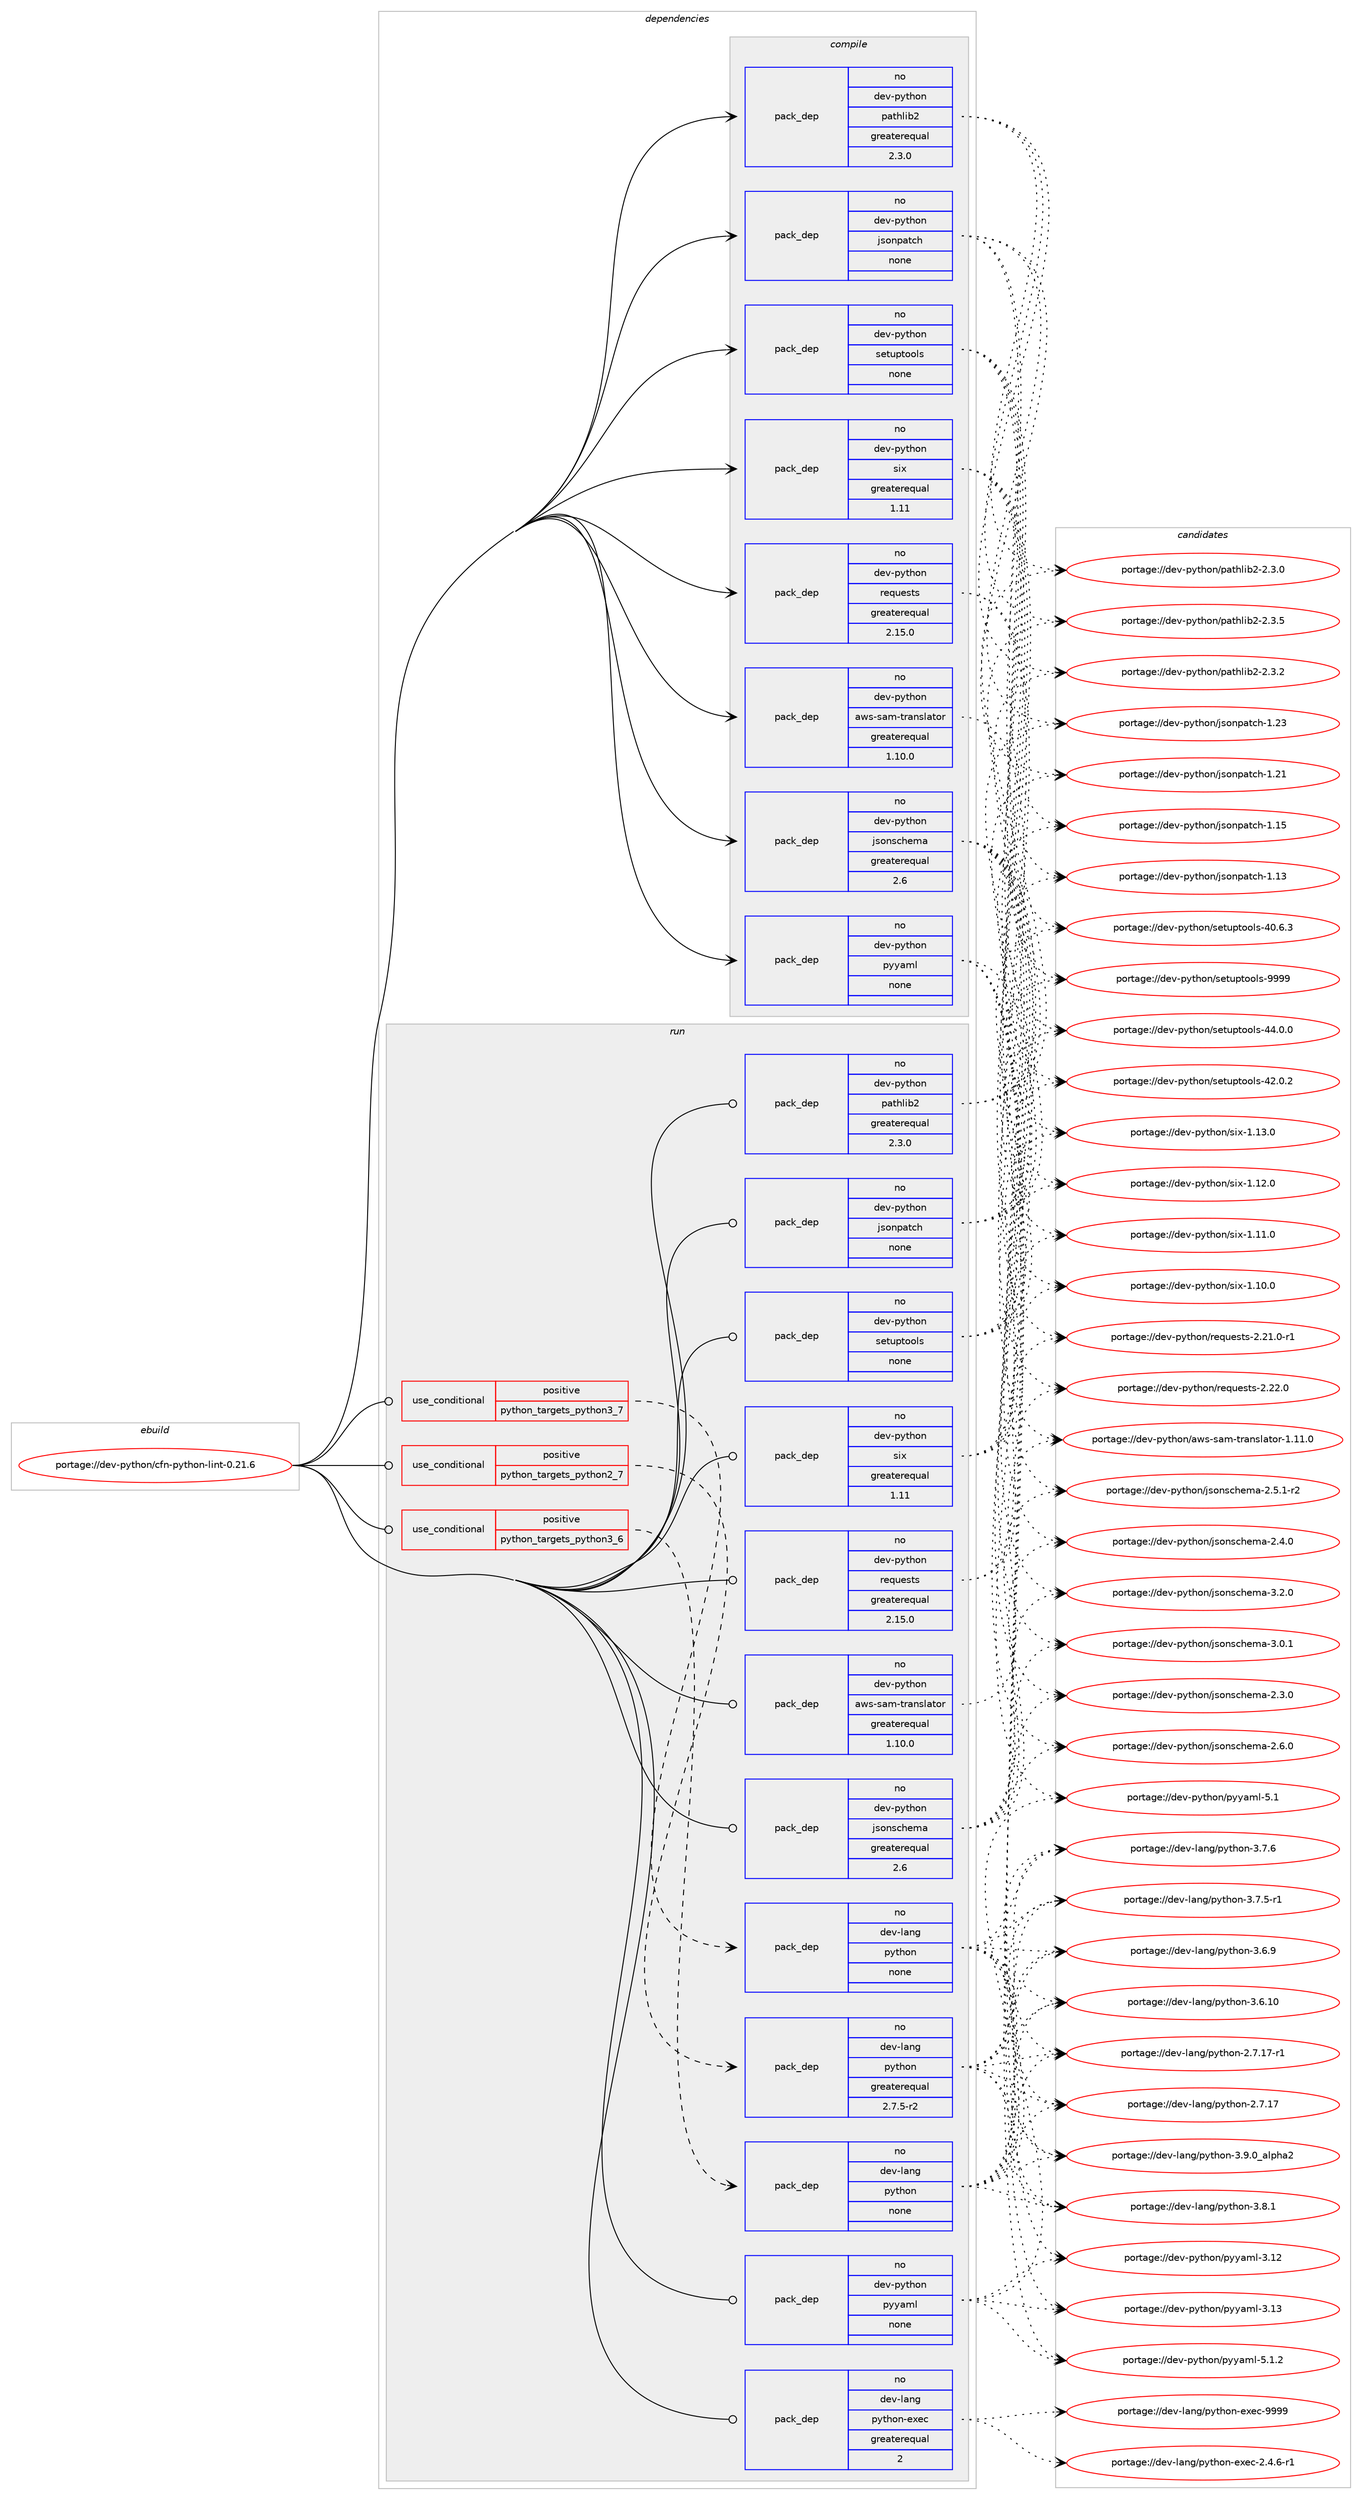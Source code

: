 digraph prolog {

# *************
# Graph options
# *************

newrank=true;
concentrate=true;
compound=true;
graph [rankdir=LR,fontname=Helvetica,fontsize=10,ranksep=1.5];#, ranksep=2.5, nodesep=0.2];
edge  [arrowhead=vee];
node  [fontname=Helvetica,fontsize=10];

# **********
# The ebuild
# **********

subgraph cluster_leftcol {
color=gray;
label=<<i>ebuild</i>>;
id [label="portage://dev-python/cfn-python-lint-0.21.6", color=red, width=4, href="../dev-python/cfn-python-lint-0.21.6.svg"];
}

# ****************
# The dependencies
# ****************

subgraph cluster_midcol {
color=gray;
label=<<i>dependencies</i>>;
subgraph cluster_compile {
fillcolor="#eeeeee";
style=filled;
label=<<i>compile</i>>;
subgraph pack344637 {
dependency467545 [label=<<TABLE BORDER="0" CELLBORDER="1" CELLSPACING="0" CELLPADDING="4" WIDTH="220"><TR><TD ROWSPAN="6" CELLPADDING="30">pack_dep</TD></TR><TR><TD WIDTH="110">no</TD></TR><TR><TD>dev-python</TD></TR><TR><TD>aws-sam-translator</TD></TR><TR><TD>greaterequal</TD></TR><TR><TD>1.10.0</TD></TR></TABLE>>, shape=none, color=blue];
}
id:e -> dependency467545:w [weight=20,style="solid",arrowhead="vee"];
subgraph pack344638 {
dependency467546 [label=<<TABLE BORDER="0" CELLBORDER="1" CELLSPACING="0" CELLPADDING="4" WIDTH="220"><TR><TD ROWSPAN="6" CELLPADDING="30">pack_dep</TD></TR><TR><TD WIDTH="110">no</TD></TR><TR><TD>dev-python</TD></TR><TR><TD>jsonpatch</TD></TR><TR><TD>none</TD></TR><TR><TD></TD></TR></TABLE>>, shape=none, color=blue];
}
id:e -> dependency467546:w [weight=20,style="solid",arrowhead="vee"];
subgraph pack344639 {
dependency467547 [label=<<TABLE BORDER="0" CELLBORDER="1" CELLSPACING="0" CELLPADDING="4" WIDTH="220"><TR><TD ROWSPAN="6" CELLPADDING="30">pack_dep</TD></TR><TR><TD WIDTH="110">no</TD></TR><TR><TD>dev-python</TD></TR><TR><TD>jsonschema</TD></TR><TR><TD>greaterequal</TD></TR><TR><TD>2.6</TD></TR></TABLE>>, shape=none, color=blue];
}
id:e -> dependency467547:w [weight=20,style="solid",arrowhead="vee"];
subgraph pack344640 {
dependency467548 [label=<<TABLE BORDER="0" CELLBORDER="1" CELLSPACING="0" CELLPADDING="4" WIDTH="220"><TR><TD ROWSPAN="6" CELLPADDING="30">pack_dep</TD></TR><TR><TD WIDTH="110">no</TD></TR><TR><TD>dev-python</TD></TR><TR><TD>pathlib2</TD></TR><TR><TD>greaterequal</TD></TR><TR><TD>2.3.0</TD></TR></TABLE>>, shape=none, color=blue];
}
id:e -> dependency467548:w [weight=20,style="solid",arrowhead="vee"];
subgraph pack344641 {
dependency467549 [label=<<TABLE BORDER="0" CELLBORDER="1" CELLSPACING="0" CELLPADDING="4" WIDTH="220"><TR><TD ROWSPAN="6" CELLPADDING="30">pack_dep</TD></TR><TR><TD WIDTH="110">no</TD></TR><TR><TD>dev-python</TD></TR><TR><TD>pyyaml</TD></TR><TR><TD>none</TD></TR><TR><TD></TD></TR></TABLE>>, shape=none, color=blue];
}
id:e -> dependency467549:w [weight=20,style="solid",arrowhead="vee"];
subgraph pack344642 {
dependency467550 [label=<<TABLE BORDER="0" CELLBORDER="1" CELLSPACING="0" CELLPADDING="4" WIDTH="220"><TR><TD ROWSPAN="6" CELLPADDING="30">pack_dep</TD></TR><TR><TD WIDTH="110">no</TD></TR><TR><TD>dev-python</TD></TR><TR><TD>requests</TD></TR><TR><TD>greaterequal</TD></TR><TR><TD>2.15.0</TD></TR></TABLE>>, shape=none, color=blue];
}
id:e -> dependency467550:w [weight=20,style="solid",arrowhead="vee"];
subgraph pack344643 {
dependency467551 [label=<<TABLE BORDER="0" CELLBORDER="1" CELLSPACING="0" CELLPADDING="4" WIDTH="220"><TR><TD ROWSPAN="6" CELLPADDING="30">pack_dep</TD></TR><TR><TD WIDTH="110">no</TD></TR><TR><TD>dev-python</TD></TR><TR><TD>setuptools</TD></TR><TR><TD>none</TD></TR><TR><TD></TD></TR></TABLE>>, shape=none, color=blue];
}
id:e -> dependency467551:w [weight=20,style="solid",arrowhead="vee"];
subgraph pack344644 {
dependency467552 [label=<<TABLE BORDER="0" CELLBORDER="1" CELLSPACING="0" CELLPADDING="4" WIDTH="220"><TR><TD ROWSPAN="6" CELLPADDING="30">pack_dep</TD></TR><TR><TD WIDTH="110">no</TD></TR><TR><TD>dev-python</TD></TR><TR><TD>six</TD></TR><TR><TD>greaterequal</TD></TR><TR><TD>1.11</TD></TR></TABLE>>, shape=none, color=blue];
}
id:e -> dependency467552:w [weight=20,style="solid",arrowhead="vee"];
}
subgraph cluster_compileandrun {
fillcolor="#eeeeee";
style=filled;
label=<<i>compile and run</i>>;
}
subgraph cluster_run {
fillcolor="#eeeeee";
style=filled;
label=<<i>run</i>>;
subgraph cond117901 {
dependency467553 [label=<<TABLE BORDER="0" CELLBORDER="1" CELLSPACING="0" CELLPADDING="4"><TR><TD ROWSPAN="3" CELLPADDING="10">use_conditional</TD></TR><TR><TD>positive</TD></TR><TR><TD>python_targets_python2_7</TD></TR></TABLE>>, shape=none, color=red];
subgraph pack344645 {
dependency467554 [label=<<TABLE BORDER="0" CELLBORDER="1" CELLSPACING="0" CELLPADDING="4" WIDTH="220"><TR><TD ROWSPAN="6" CELLPADDING="30">pack_dep</TD></TR><TR><TD WIDTH="110">no</TD></TR><TR><TD>dev-lang</TD></TR><TR><TD>python</TD></TR><TR><TD>greaterequal</TD></TR><TR><TD>2.7.5-r2</TD></TR></TABLE>>, shape=none, color=blue];
}
dependency467553:e -> dependency467554:w [weight=20,style="dashed",arrowhead="vee"];
}
id:e -> dependency467553:w [weight=20,style="solid",arrowhead="odot"];
subgraph cond117902 {
dependency467555 [label=<<TABLE BORDER="0" CELLBORDER="1" CELLSPACING="0" CELLPADDING="4"><TR><TD ROWSPAN="3" CELLPADDING="10">use_conditional</TD></TR><TR><TD>positive</TD></TR><TR><TD>python_targets_python3_6</TD></TR></TABLE>>, shape=none, color=red];
subgraph pack344646 {
dependency467556 [label=<<TABLE BORDER="0" CELLBORDER="1" CELLSPACING="0" CELLPADDING="4" WIDTH="220"><TR><TD ROWSPAN="6" CELLPADDING="30">pack_dep</TD></TR><TR><TD WIDTH="110">no</TD></TR><TR><TD>dev-lang</TD></TR><TR><TD>python</TD></TR><TR><TD>none</TD></TR><TR><TD></TD></TR></TABLE>>, shape=none, color=blue];
}
dependency467555:e -> dependency467556:w [weight=20,style="dashed",arrowhead="vee"];
}
id:e -> dependency467555:w [weight=20,style="solid",arrowhead="odot"];
subgraph cond117903 {
dependency467557 [label=<<TABLE BORDER="0" CELLBORDER="1" CELLSPACING="0" CELLPADDING="4"><TR><TD ROWSPAN="3" CELLPADDING="10">use_conditional</TD></TR><TR><TD>positive</TD></TR><TR><TD>python_targets_python3_7</TD></TR></TABLE>>, shape=none, color=red];
subgraph pack344647 {
dependency467558 [label=<<TABLE BORDER="0" CELLBORDER="1" CELLSPACING="0" CELLPADDING="4" WIDTH="220"><TR><TD ROWSPAN="6" CELLPADDING="30">pack_dep</TD></TR><TR><TD WIDTH="110">no</TD></TR><TR><TD>dev-lang</TD></TR><TR><TD>python</TD></TR><TR><TD>none</TD></TR><TR><TD></TD></TR></TABLE>>, shape=none, color=blue];
}
dependency467557:e -> dependency467558:w [weight=20,style="dashed",arrowhead="vee"];
}
id:e -> dependency467557:w [weight=20,style="solid",arrowhead="odot"];
subgraph pack344648 {
dependency467559 [label=<<TABLE BORDER="0" CELLBORDER="1" CELLSPACING="0" CELLPADDING="4" WIDTH="220"><TR><TD ROWSPAN="6" CELLPADDING="30">pack_dep</TD></TR><TR><TD WIDTH="110">no</TD></TR><TR><TD>dev-lang</TD></TR><TR><TD>python-exec</TD></TR><TR><TD>greaterequal</TD></TR><TR><TD>2</TD></TR></TABLE>>, shape=none, color=blue];
}
id:e -> dependency467559:w [weight=20,style="solid",arrowhead="odot"];
subgraph pack344649 {
dependency467560 [label=<<TABLE BORDER="0" CELLBORDER="1" CELLSPACING="0" CELLPADDING="4" WIDTH="220"><TR><TD ROWSPAN="6" CELLPADDING="30">pack_dep</TD></TR><TR><TD WIDTH="110">no</TD></TR><TR><TD>dev-python</TD></TR><TR><TD>aws-sam-translator</TD></TR><TR><TD>greaterequal</TD></TR><TR><TD>1.10.0</TD></TR></TABLE>>, shape=none, color=blue];
}
id:e -> dependency467560:w [weight=20,style="solid",arrowhead="odot"];
subgraph pack344650 {
dependency467561 [label=<<TABLE BORDER="0" CELLBORDER="1" CELLSPACING="0" CELLPADDING="4" WIDTH="220"><TR><TD ROWSPAN="6" CELLPADDING="30">pack_dep</TD></TR><TR><TD WIDTH="110">no</TD></TR><TR><TD>dev-python</TD></TR><TR><TD>jsonpatch</TD></TR><TR><TD>none</TD></TR><TR><TD></TD></TR></TABLE>>, shape=none, color=blue];
}
id:e -> dependency467561:w [weight=20,style="solid",arrowhead="odot"];
subgraph pack344651 {
dependency467562 [label=<<TABLE BORDER="0" CELLBORDER="1" CELLSPACING="0" CELLPADDING="4" WIDTH="220"><TR><TD ROWSPAN="6" CELLPADDING="30">pack_dep</TD></TR><TR><TD WIDTH="110">no</TD></TR><TR><TD>dev-python</TD></TR><TR><TD>jsonschema</TD></TR><TR><TD>greaterequal</TD></TR><TR><TD>2.6</TD></TR></TABLE>>, shape=none, color=blue];
}
id:e -> dependency467562:w [weight=20,style="solid",arrowhead="odot"];
subgraph pack344652 {
dependency467563 [label=<<TABLE BORDER="0" CELLBORDER="1" CELLSPACING="0" CELLPADDING="4" WIDTH="220"><TR><TD ROWSPAN="6" CELLPADDING="30">pack_dep</TD></TR><TR><TD WIDTH="110">no</TD></TR><TR><TD>dev-python</TD></TR><TR><TD>pathlib2</TD></TR><TR><TD>greaterequal</TD></TR><TR><TD>2.3.0</TD></TR></TABLE>>, shape=none, color=blue];
}
id:e -> dependency467563:w [weight=20,style="solid",arrowhead="odot"];
subgraph pack344653 {
dependency467564 [label=<<TABLE BORDER="0" CELLBORDER="1" CELLSPACING="0" CELLPADDING="4" WIDTH="220"><TR><TD ROWSPAN="6" CELLPADDING="30">pack_dep</TD></TR><TR><TD WIDTH="110">no</TD></TR><TR><TD>dev-python</TD></TR><TR><TD>pyyaml</TD></TR><TR><TD>none</TD></TR><TR><TD></TD></TR></TABLE>>, shape=none, color=blue];
}
id:e -> dependency467564:w [weight=20,style="solid",arrowhead="odot"];
subgraph pack344654 {
dependency467565 [label=<<TABLE BORDER="0" CELLBORDER="1" CELLSPACING="0" CELLPADDING="4" WIDTH="220"><TR><TD ROWSPAN="6" CELLPADDING="30">pack_dep</TD></TR><TR><TD WIDTH="110">no</TD></TR><TR><TD>dev-python</TD></TR><TR><TD>requests</TD></TR><TR><TD>greaterequal</TD></TR><TR><TD>2.15.0</TD></TR></TABLE>>, shape=none, color=blue];
}
id:e -> dependency467565:w [weight=20,style="solid",arrowhead="odot"];
subgraph pack344655 {
dependency467566 [label=<<TABLE BORDER="0" CELLBORDER="1" CELLSPACING="0" CELLPADDING="4" WIDTH="220"><TR><TD ROWSPAN="6" CELLPADDING="30">pack_dep</TD></TR><TR><TD WIDTH="110">no</TD></TR><TR><TD>dev-python</TD></TR><TR><TD>setuptools</TD></TR><TR><TD>none</TD></TR><TR><TD></TD></TR></TABLE>>, shape=none, color=blue];
}
id:e -> dependency467566:w [weight=20,style="solid",arrowhead="odot"];
subgraph pack344656 {
dependency467567 [label=<<TABLE BORDER="0" CELLBORDER="1" CELLSPACING="0" CELLPADDING="4" WIDTH="220"><TR><TD ROWSPAN="6" CELLPADDING="30">pack_dep</TD></TR><TR><TD WIDTH="110">no</TD></TR><TR><TD>dev-python</TD></TR><TR><TD>six</TD></TR><TR><TD>greaterequal</TD></TR><TR><TD>1.11</TD></TR></TABLE>>, shape=none, color=blue];
}
id:e -> dependency467567:w [weight=20,style="solid",arrowhead="odot"];
}
}

# **************
# The candidates
# **************

subgraph cluster_choices {
rank=same;
color=gray;
label=<<i>candidates</i>>;

subgraph choice344637 {
color=black;
nodesep=1;
choice100101118451121211161041111104797119115451159710945116114971101151089711611111445494649494648 [label="portage://dev-python/aws-sam-translator-1.11.0", color=red, width=4,href="../dev-python/aws-sam-translator-1.11.0.svg"];
dependency467545:e -> choice100101118451121211161041111104797119115451159710945116114971101151089711611111445494649494648:w [style=dotted,weight="100"];
}
subgraph choice344638 {
color=black;
nodesep=1;
choice100101118451121211161041111104710611511111011297116991044549465051 [label="portage://dev-python/jsonpatch-1.23", color=red, width=4,href="../dev-python/jsonpatch-1.23.svg"];
choice100101118451121211161041111104710611511111011297116991044549465049 [label="portage://dev-python/jsonpatch-1.21", color=red, width=4,href="../dev-python/jsonpatch-1.21.svg"];
choice100101118451121211161041111104710611511111011297116991044549464953 [label="portage://dev-python/jsonpatch-1.15", color=red, width=4,href="../dev-python/jsonpatch-1.15.svg"];
choice100101118451121211161041111104710611511111011297116991044549464951 [label="portage://dev-python/jsonpatch-1.13", color=red, width=4,href="../dev-python/jsonpatch-1.13.svg"];
dependency467546:e -> choice100101118451121211161041111104710611511111011297116991044549465051:w [style=dotted,weight="100"];
dependency467546:e -> choice100101118451121211161041111104710611511111011297116991044549465049:w [style=dotted,weight="100"];
dependency467546:e -> choice100101118451121211161041111104710611511111011297116991044549464953:w [style=dotted,weight="100"];
dependency467546:e -> choice100101118451121211161041111104710611511111011297116991044549464951:w [style=dotted,weight="100"];
}
subgraph choice344639 {
color=black;
nodesep=1;
choice10010111845112121116104111110471061151111101159910410110997455146504648 [label="portage://dev-python/jsonschema-3.2.0", color=red, width=4,href="../dev-python/jsonschema-3.2.0.svg"];
choice10010111845112121116104111110471061151111101159910410110997455146484649 [label="portage://dev-python/jsonschema-3.0.1", color=red, width=4,href="../dev-python/jsonschema-3.0.1.svg"];
choice10010111845112121116104111110471061151111101159910410110997455046544648 [label="portage://dev-python/jsonschema-2.6.0", color=red, width=4,href="../dev-python/jsonschema-2.6.0.svg"];
choice100101118451121211161041111104710611511111011599104101109974550465346494511450 [label="portage://dev-python/jsonschema-2.5.1-r2", color=red, width=4,href="../dev-python/jsonschema-2.5.1-r2.svg"];
choice10010111845112121116104111110471061151111101159910410110997455046524648 [label="portage://dev-python/jsonschema-2.4.0", color=red, width=4,href="../dev-python/jsonschema-2.4.0.svg"];
choice10010111845112121116104111110471061151111101159910410110997455046514648 [label="portage://dev-python/jsonschema-2.3.0", color=red, width=4,href="../dev-python/jsonschema-2.3.0.svg"];
dependency467547:e -> choice10010111845112121116104111110471061151111101159910410110997455146504648:w [style=dotted,weight="100"];
dependency467547:e -> choice10010111845112121116104111110471061151111101159910410110997455146484649:w [style=dotted,weight="100"];
dependency467547:e -> choice10010111845112121116104111110471061151111101159910410110997455046544648:w [style=dotted,weight="100"];
dependency467547:e -> choice100101118451121211161041111104710611511111011599104101109974550465346494511450:w [style=dotted,weight="100"];
dependency467547:e -> choice10010111845112121116104111110471061151111101159910410110997455046524648:w [style=dotted,weight="100"];
dependency467547:e -> choice10010111845112121116104111110471061151111101159910410110997455046514648:w [style=dotted,weight="100"];
}
subgraph choice344640 {
color=black;
nodesep=1;
choice1001011184511212111610411111047112971161041081059850455046514653 [label="portage://dev-python/pathlib2-2.3.5", color=red, width=4,href="../dev-python/pathlib2-2.3.5.svg"];
choice1001011184511212111610411111047112971161041081059850455046514650 [label="portage://dev-python/pathlib2-2.3.2", color=red, width=4,href="../dev-python/pathlib2-2.3.2.svg"];
choice1001011184511212111610411111047112971161041081059850455046514648 [label="portage://dev-python/pathlib2-2.3.0", color=red, width=4,href="../dev-python/pathlib2-2.3.0.svg"];
dependency467548:e -> choice1001011184511212111610411111047112971161041081059850455046514653:w [style=dotted,weight="100"];
dependency467548:e -> choice1001011184511212111610411111047112971161041081059850455046514650:w [style=dotted,weight="100"];
dependency467548:e -> choice1001011184511212111610411111047112971161041081059850455046514648:w [style=dotted,weight="100"];
}
subgraph choice344641 {
color=black;
nodesep=1;
choice100101118451121211161041111104711212112197109108455346494650 [label="portage://dev-python/pyyaml-5.1.2", color=red, width=4,href="../dev-python/pyyaml-5.1.2.svg"];
choice10010111845112121116104111110471121211219710910845534649 [label="portage://dev-python/pyyaml-5.1", color=red, width=4,href="../dev-python/pyyaml-5.1.svg"];
choice1001011184511212111610411111047112121121971091084551464951 [label="portage://dev-python/pyyaml-3.13", color=red, width=4,href="../dev-python/pyyaml-3.13.svg"];
choice1001011184511212111610411111047112121121971091084551464950 [label="portage://dev-python/pyyaml-3.12", color=red, width=4,href="../dev-python/pyyaml-3.12.svg"];
dependency467549:e -> choice100101118451121211161041111104711212112197109108455346494650:w [style=dotted,weight="100"];
dependency467549:e -> choice10010111845112121116104111110471121211219710910845534649:w [style=dotted,weight="100"];
dependency467549:e -> choice1001011184511212111610411111047112121121971091084551464951:w [style=dotted,weight="100"];
dependency467549:e -> choice1001011184511212111610411111047112121121971091084551464950:w [style=dotted,weight="100"];
}
subgraph choice344642 {
color=black;
nodesep=1;
choice100101118451121211161041111104711410111311710111511611545504650504648 [label="portage://dev-python/requests-2.22.0", color=red, width=4,href="../dev-python/requests-2.22.0.svg"];
choice1001011184511212111610411111047114101113117101115116115455046504946484511449 [label="portage://dev-python/requests-2.21.0-r1", color=red, width=4,href="../dev-python/requests-2.21.0-r1.svg"];
dependency467550:e -> choice100101118451121211161041111104711410111311710111511611545504650504648:w [style=dotted,weight="100"];
dependency467550:e -> choice1001011184511212111610411111047114101113117101115116115455046504946484511449:w [style=dotted,weight="100"];
}
subgraph choice344643 {
color=black;
nodesep=1;
choice10010111845112121116104111110471151011161171121161111111081154557575757 [label="portage://dev-python/setuptools-9999", color=red, width=4,href="../dev-python/setuptools-9999.svg"];
choice100101118451121211161041111104711510111611711211611111110811545525246484648 [label="portage://dev-python/setuptools-44.0.0", color=red, width=4,href="../dev-python/setuptools-44.0.0.svg"];
choice100101118451121211161041111104711510111611711211611111110811545525046484650 [label="portage://dev-python/setuptools-42.0.2", color=red, width=4,href="../dev-python/setuptools-42.0.2.svg"];
choice100101118451121211161041111104711510111611711211611111110811545524846544651 [label="portage://dev-python/setuptools-40.6.3", color=red, width=4,href="../dev-python/setuptools-40.6.3.svg"];
dependency467551:e -> choice10010111845112121116104111110471151011161171121161111111081154557575757:w [style=dotted,weight="100"];
dependency467551:e -> choice100101118451121211161041111104711510111611711211611111110811545525246484648:w [style=dotted,weight="100"];
dependency467551:e -> choice100101118451121211161041111104711510111611711211611111110811545525046484650:w [style=dotted,weight="100"];
dependency467551:e -> choice100101118451121211161041111104711510111611711211611111110811545524846544651:w [style=dotted,weight="100"];
}
subgraph choice344644 {
color=black;
nodesep=1;
choice100101118451121211161041111104711510512045494649514648 [label="portage://dev-python/six-1.13.0", color=red, width=4,href="../dev-python/six-1.13.0.svg"];
choice100101118451121211161041111104711510512045494649504648 [label="portage://dev-python/six-1.12.0", color=red, width=4,href="../dev-python/six-1.12.0.svg"];
choice100101118451121211161041111104711510512045494649494648 [label="portage://dev-python/six-1.11.0", color=red, width=4,href="../dev-python/six-1.11.0.svg"];
choice100101118451121211161041111104711510512045494649484648 [label="portage://dev-python/six-1.10.0", color=red, width=4,href="../dev-python/six-1.10.0.svg"];
dependency467552:e -> choice100101118451121211161041111104711510512045494649514648:w [style=dotted,weight="100"];
dependency467552:e -> choice100101118451121211161041111104711510512045494649504648:w [style=dotted,weight="100"];
dependency467552:e -> choice100101118451121211161041111104711510512045494649494648:w [style=dotted,weight="100"];
dependency467552:e -> choice100101118451121211161041111104711510512045494649484648:w [style=dotted,weight="100"];
}
subgraph choice344645 {
color=black;
nodesep=1;
choice10010111845108971101034711212111610411111045514657464895971081121049750 [label="portage://dev-lang/python-3.9.0_alpha2", color=red, width=4,href="../dev-lang/python-3.9.0_alpha2.svg"];
choice100101118451089711010347112121116104111110455146564649 [label="portage://dev-lang/python-3.8.1", color=red, width=4,href="../dev-lang/python-3.8.1.svg"];
choice100101118451089711010347112121116104111110455146554654 [label="portage://dev-lang/python-3.7.6", color=red, width=4,href="../dev-lang/python-3.7.6.svg"];
choice1001011184510897110103471121211161041111104551465546534511449 [label="portage://dev-lang/python-3.7.5-r1", color=red, width=4,href="../dev-lang/python-3.7.5-r1.svg"];
choice100101118451089711010347112121116104111110455146544657 [label="portage://dev-lang/python-3.6.9", color=red, width=4,href="../dev-lang/python-3.6.9.svg"];
choice10010111845108971101034711212111610411111045514654464948 [label="portage://dev-lang/python-3.6.10", color=red, width=4,href="../dev-lang/python-3.6.10.svg"];
choice100101118451089711010347112121116104111110455046554649554511449 [label="portage://dev-lang/python-2.7.17-r1", color=red, width=4,href="../dev-lang/python-2.7.17-r1.svg"];
choice10010111845108971101034711212111610411111045504655464955 [label="portage://dev-lang/python-2.7.17", color=red, width=4,href="../dev-lang/python-2.7.17.svg"];
dependency467554:e -> choice10010111845108971101034711212111610411111045514657464895971081121049750:w [style=dotted,weight="100"];
dependency467554:e -> choice100101118451089711010347112121116104111110455146564649:w [style=dotted,weight="100"];
dependency467554:e -> choice100101118451089711010347112121116104111110455146554654:w [style=dotted,weight="100"];
dependency467554:e -> choice1001011184510897110103471121211161041111104551465546534511449:w [style=dotted,weight="100"];
dependency467554:e -> choice100101118451089711010347112121116104111110455146544657:w [style=dotted,weight="100"];
dependency467554:e -> choice10010111845108971101034711212111610411111045514654464948:w [style=dotted,weight="100"];
dependency467554:e -> choice100101118451089711010347112121116104111110455046554649554511449:w [style=dotted,weight="100"];
dependency467554:e -> choice10010111845108971101034711212111610411111045504655464955:w [style=dotted,weight="100"];
}
subgraph choice344646 {
color=black;
nodesep=1;
choice10010111845108971101034711212111610411111045514657464895971081121049750 [label="portage://dev-lang/python-3.9.0_alpha2", color=red, width=4,href="../dev-lang/python-3.9.0_alpha2.svg"];
choice100101118451089711010347112121116104111110455146564649 [label="portage://dev-lang/python-3.8.1", color=red, width=4,href="../dev-lang/python-3.8.1.svg"];
choice100101118451089711010347112121116104111110455146554654 [label="portage://dev-lang/python-3.7.6", color=red, width=4,href="../dev-lang/python-3.7.6.svg"];
choice1001011184510897110103471121211161041111104551465546534511449 [label="portage://dev-lang/python-3.7.5-r1", color=red, width=4,href="../dev-lang/python-3.7.5-r1.svg"];
choice100101118451089711010347112121116104111110455146544657 [label="portage://dev-lang/python-3.6.9", color=red, width=4,href="../dev-lang/python-3.6.9.svg"];
choice10010111845108971101034711212111610411111045514654464948 [label="portage://dev-lang/python-3.6.10", color=red, width=4,href="../dev-lang/python-3.6.10.svg"];
choice100101118451089711010347112121116104111110455046554649554511449 [label="portage://dev-lang/python-2.7.17-r1", color=red, width=4,href="../dev-lang/python-2.7.17-r1.svg"];
choice10010111845108971101034711212111610411111045504655464955 [label="portage://dev-lang/python-2.7.17", color=red, width=4,href="../dev-lang/python-2.7.17.svg"];
dependency467556:e -> choice10010111845108971101034711212111610411111045514657464895971081121049750:w [style=dotted,weight="100"];
dependency467556:e -> choice100101118451089711010347112121116104111110455146564649:w [style=dotted,weight="100"];
dependency467556:e -> choice100101118451089711010347112121116104111110455146554654:w [style=dotted,weight="100"];
dependency467556:e -> choice1001011184510897110103471121211161041111104551465546534511449:w [style=dotted,weight="100"];
dependency467556:e -> choice100101118451089711010347112121116104111110455146544657:w [style=dotted,weight="100"];
dependency467556:e -> choice10010111845108971101034711212111610411111045514654464948:w [style=dotted,weight="100"];
dependency467556:e -> choice100101118451089711010347112121116104111110455046554649554511449:w [style=dotted,weight="100"];
dependency467556:e -> choice10010111845108971101034711212111610411111045504655464955:w [style=dotted,weight="100"];
}
subgraph choice344647 {
color=black;
nodesep=1;
choice10010111845108971101034711212111610411111045514657464895971081121049750 [label="portage://dev-lang/python-3.9.0_alpha2", color=red, width=4,href="../dev-lang/python-3.9.0_alpha2.svg"];
choice100101118451089711010347112121116104111110455146564649 [label="portage://dev-lang/python-3.8.1", color=red, width=4,href="../dev-lang/python-3.8.1.svg"];
choice100101118451089711010347112121116104111110455146554654 [label="portage://dev-lang/python-3.7.6", color=red, width=4,href="../dev-lang/python-3.7.6.svg"];
choice1001011184510897110103471121211161041111104551465546534511449 [label="portage://dev-lang/python-3.7.5-r1", color=red, width=4,href="../dev-lang/python-3.7.5-r1.svg"];
choice100101118451089711010347112121116104111110455146544657 [label="portage://dev-lang/python-3.6.9", color=red, width=4,href="../dev-lang/python-3.6.9.svg"];
choice10010111845108971101034711212111610411111045514654464948 [label="portage://dev-lang/python-3.6.10", color=red, width=4,href="../dev-lang/python-3.6.10.svg"];
choice100101118451089711010347112121116104111110455046554649554511449 [label="portage://dev-lang/python-2.7.17-r1", color=red, width=4,href="../dev-lang/python-2.7.17-r1.svg"];
choice10010111845108971101034711212111610411111045504655464955 [label="portage://dev-lang/python-2.7.17", color=red, width=4,href="../dev-lang/python-2.7.17.svg"];
dependency467558:e -> choice10010111845108971101034711212111610411111045514657464895971081121049750:w [style=dotted,weight="100"];
dependency467558:e -> choice100101118451089711010347112121116104111110455146564649:w [style=dotted,weight="100"];
dependency467558:e -> choice100101118451089711010347112121116104111110455146554654:w [style=dotted,weight="100"];
dependency467558:e -> choice1001011184510897110103471121211161041111104551465546534511449:w [style=dotted,weight="100"];
dependency467558:e -> choice100101118451089711010347112121116104111110455146544657:w [style=dotted,weight="100"];
dependency467558:e -> choice10010111845108971101034711212111610411111045514654464948:w [style=dotted,weight="100"];
dependency467558:e -> choice100101118451089711010347112121116104111110455046554649554511449:w [style=dotted,weight="100"];
dependency467558:e -> choice10010111845108971101034711212111610411111045504655464955:w [style=dotted,weight="100"];
}
subgraph choice344648 {
color=black;
nodesep=1;
choice10010111845108971101034711212111610411111045101120101994557575757 [label="portage://dev-lang/python-exec-9999", color=red, width=4,href="../dev-lang/python-exec-9999.svg"];
choice10010111845108971101034711212111610411111045101120101994550465246544511449 [label="portage://dev-lang/python-exec-2.4.6-r1", color=red, width=4,href="../dev-lang/python-exec-2.4.6-r1.svg"];
dependency467559:e -> choice10010111845108971101034711212111610411111045101120101994557575757:w [style=dotted,weight="100"];
dependency467559:e -> choice10010111845108971101034711212111610411111045101120101994550465246544511449:w [style=dotted,weight="100"];
}
subgraph choice344649 {
color=black;
nodesep=1;
choice100101118451121211161041111104797119115451159710945116114971101151089711611111445494649494648 [label="portage://dev-python/aws-sam-translator-1.11.0", color=red, width=4,href="../dev-python/aws-sam-translator-1.11.0.svg"];
dependency467560:e -> choice100101118451121211161041111104797119115451159710945116114971101151089711611111445494649494648:w [style=dotted,weight="100"];
}
subgraph choice344650 {
color=black;
nodesep=1;
choice100101118451121211161041111104710611511111011297116991044549465051 [label="portage://dev-python/jsonpatch-1.23", color=red, width=4,href="../dev-python/jsonpatch-1.23.svg"];
choice100101118451121211161041111104710611511111011297116991044549465049 [label="portage://dev-python/jsonpatch-1.21", color=red, width=4,href="../dev-python/jsonpatch-1.21.svg"];
choice100101118451121211161041111104710611511111011297116991044549464953 [label="portage://dev-python/jsonpatch-1.15", color=red, width=4,href="../dev-python/jsonpatch-1.15.svg"];
choice100101118451121211161041111104710611511111011297116991044549464951 [label="portage://dev-python/jsonpatch-1.13", color=red, width=4,href="../dev-python/jsonpatch-1.13.svg"];
dependency467561:e -> choice100101118451121211161041111104710611511111011297116991044549465051:w [style=dotted,weight="100"];
dependency467561:e -> choice100101118451121211161041111104710611511111011297116991044549465049:w [style=dotted,weight="100"];
dependency467561:e -> choice100101118451121211161041111104710611511111011297116991044549464953:w [style=dotted,weight="100"];
dependency467561:e -> choice100101118451121211161041111104710611511111011297116991044549464951:w [style=dotted,weight="100"];
}
subgraph choice344651 {
color=black;
nodesep=1;
choice10010111845112121116104111110471061151111101159910410110997455146504648 [label="portage://dev-python/jsonschema-3.2.0", color=red, width=4,href="../dev-python/jsonschema-3.2.0.svg"];
choice10010111845112121116104111110471061151111101159910410110997455146484649 [label="portage://dev-python/jsonschema-3.0.1", color=red, width=4,href="../dev-python/jsonschema-3.0.1.svg"];
choice10010111845112121116104111110471061151111101159910410110997455046544648 [label="portage://dev-python/jsonschema-2.6.0", color=red, width=4,href="../dev-python/jsonschema-2.6.0.svg"];
choice100101118451121211161041111104710611511111011599104101109974550465346494511450 [label="portage://dev-python/jsonschema-2.5.1-r2", color=red, width=4,href="../dev-python/jsonschema-2.5.1-r2.svg"];
choice10010111845112121116104111110471061151111101159910410110997455046524648 [label="portage://dev-python/jsonschema-2.4.0", color=red, width=4,href="../dev-python/jsonschema-2.4.0.svg"];
choice10010111845112121116104111110471061151111101159910410110997455046514648 [label="portage://dev-python/jsonschema-2.3.0", color=red, width=4,href="../dev-python/jsonschema-2.3.0.svg"];
dependency467562:e -> choice10010111845112121116104111110471061151111101159910410110997455146504648:w [style=dotted,weight="100"];
dependency467562:e -> choice10010111845112121116104111110471061151111101159910410110997455146484649:w [style=dotted,weight="100"];
dependency467562:e -> choice10010111845112121116104111110471061151111101159910410110997455046544648:w [style=dotted,weight="100"];
dependency467562:e -> choice100101118451121211161041111104710611511111011599104101109974550465346494511450:w [style=dotted,weight="100"];
dependency467562:e -> choice10010111845112121116104111110471061151111101159910410110997455046524648:w [style=dotted,weight="100"];
dependency467562:e -> choice10010111845112121116104111110471061151111101159910410110997455046514648:w [style=dotted,weight="100"];
}
subgraph choice344652 {
color=black;
nodesep=1;
choice1001011184511212111610411111047112971161041081059850455046514653 [label="portage://dev-python/pathlib2-2.3.5", color=red, width=4,href="../dev-python/pathlib2-2.3.5.svg"];
choice1001011184511212111610411111047112971161041081059850455046514650 [label="portage://dev-python/pathlib2-2.3.2", color=red, width=4,href="../dev-python/pathlib2-2.3.2.svg"];
choice1001011184511212111610411111047112971161041081059850455046514648 [label="portage://dev-python/pathlib2-2.3.0", color=red, width=4,href="../dev-python/pathlib2-2.3.0.svg"];
dependency467563:e -> choice1001011184511212111610411111047112971161041081059850455046514653:w [style=dotted,weight="100"];
dependency467563:e -> choice1001011184511212111610411111047112971161041081059850455046514650:w [style=dotted,weight="100"];
dependency467563:e -> choice1001011184511212111610411111047112971161041081059850455046514648:w [style=dotted,weight="100"];
}
subgraph choice344653 {
color=black;
nodesep=1;
choice100101118451121211161041111104711212112197109108455346494650 [label="portage://dev-python/pyyaml-5.1.2", color=red, width=4,href="../dev-python/pyyaml-5.1.2.svg"];
choice10010111845112121116104111110471121211219710910845534649 [label="portage://dev-python/pyyaml-5.1", color=red, width=4,href="../dev-python/pyyaml-5.1.svg"];
choice1001011184511212111610411111047112121121971091084551464951 [label="portage://dev-python/pyyaml-3.13", color=red, width=4,href="../dev-python/pyyaml-3.13.svg"];
choice1001011184511212111610411111047112121121971091084551464950 [label="portage://dev-python/pyyaml-3.12", color=red, width=4,href="../dev-python/pyyaml-3.12.svg"];
dependency467564:e -> choice100101118451121211161041111104711212112197109108455346494650:w [style=dotted,weight="100"];
dependency467564:e -> choice10010111845112121116104111110471121211219710910845534649:w [style=dotted,weight="100"];
dependency467564:e -> choice1001011184511212111610411111047112121121971091084551464951:w [style=dotted,weight="100"];
dependency467564:e -> choice1001011184511212111610411111047112121121971091084551464950:w [style=dotted,weight="100"];
}
subgraph choice344654 {
color=black;
nodesep=1;
choice100101118451121211161041111104711410111311710111511611545504650504648 [label="portage://dev-python/requests-2.22.0", color=red, width=4,href="../dev-python/requests-2.22.0.svg"];
choice1001011184511212111610411111047114101113117101115116115455046504946484511449 [label="portage://dev-python/requests-2.21.0-r1", color=red, width=4,href="../dev-python/requests-2.21.0-r1.svg"];
dependency467565:e -> choice100101118451121211161041111104711410111311710111511611545504650504648:w [style=dotted,weight="100"];
dependency467565:e -> choice1001011184511212111610411111047114101113117101115116115455046504946484511449:w [style=dotted,weight="100"];
}
subgraph choice344655 {
color=black;
nodesep=1;
choice10010111845112121116104111110471151011161171121161111111081154557575757 [label="portage://dev-python/setuptools-9999", color=red, width=4,href="../dev-python/setuptools-9999.svg"];
choice100101118451121211161041111104711510111611711211611111110811545525246484648 [label="portage://dev-python/setuptools-44.0.0", color=red, width=4,href="../dev-python/setuptools-44.0.0.svg"];
choice100101118451121211161041111104711510111611711211611111110811545525046484650 [label="portage://dev-python/setuptools-42.0.2", color=red, width=4,href="../dev-python/setuptools-42.0.2.svg"];
choice100101118451121211161041111104711510111611711211611111110811545524846544651 [label="portage://dev-python/setuptools-40.6.3", color=red, width=4,href="../dev-python/setuptools-40.6.3.svg"];
dependency467566:e -> choice10010111845112121116104111110471151011161171121161111111081154557575757:w [style=dotted,weight="100"];
dependency467566:e -> choice100101118451121211161041111104711510111611711211611111110811545525246484648:w [style=dotted,weight="100"];
dependency467566:e -> choice100101118451121211161041111104711510111611711211611111110811545525046484650:w [style=dotted,weight="100"];
dependency467566:e -> choice100101118451121211161041111104711510111611711211611111110811545524846544651:w [style=dotted,weight="100"];
}
subgraph choice344656 {
color=black;
nodesep=1;
choice100101118451121211161041111104711510512045494649514648 [label="portage://dev-python/six-1.13.0", color=red, width=4,href="../dev-python/six-1.13.0.svg"];
choice100101118451121211161041111104711510512045494649504648 [label="portage://dev-python/six-1.12.0", color=red, width=4,href="../dev-python/six-1.12.0.svg"];
choice100101118451121211161041111104711510512045494649494648 [label="portage://dev-python/six-1.11.0", color=red, width=4,href="../dev-python/six-1.11.0.svg"];
choice100101118451121211161041111104711510512045494649484648 [label="portage://dev-python/six-1.10.0", color=red, width=4,href="../dev-python/six-1.10.0.svg"];
dependency467567:e -> choice100101118451121211161041111104711510512045494649514648:w [style=dotted,weight="100"];
dependency467567:e -> choice100101118451121211161041111104711510512045494649504648:w [style=dotted,weight="100"];
dependency467567:e -> choice100101118451121211161041111104711510512045494649494648:w [style=dotted,weight="100"];
dependency467567:e -> choice100101118451121211161041111104711510512045494649484648:w [style=dotted,weight="100"];
}
}

}
